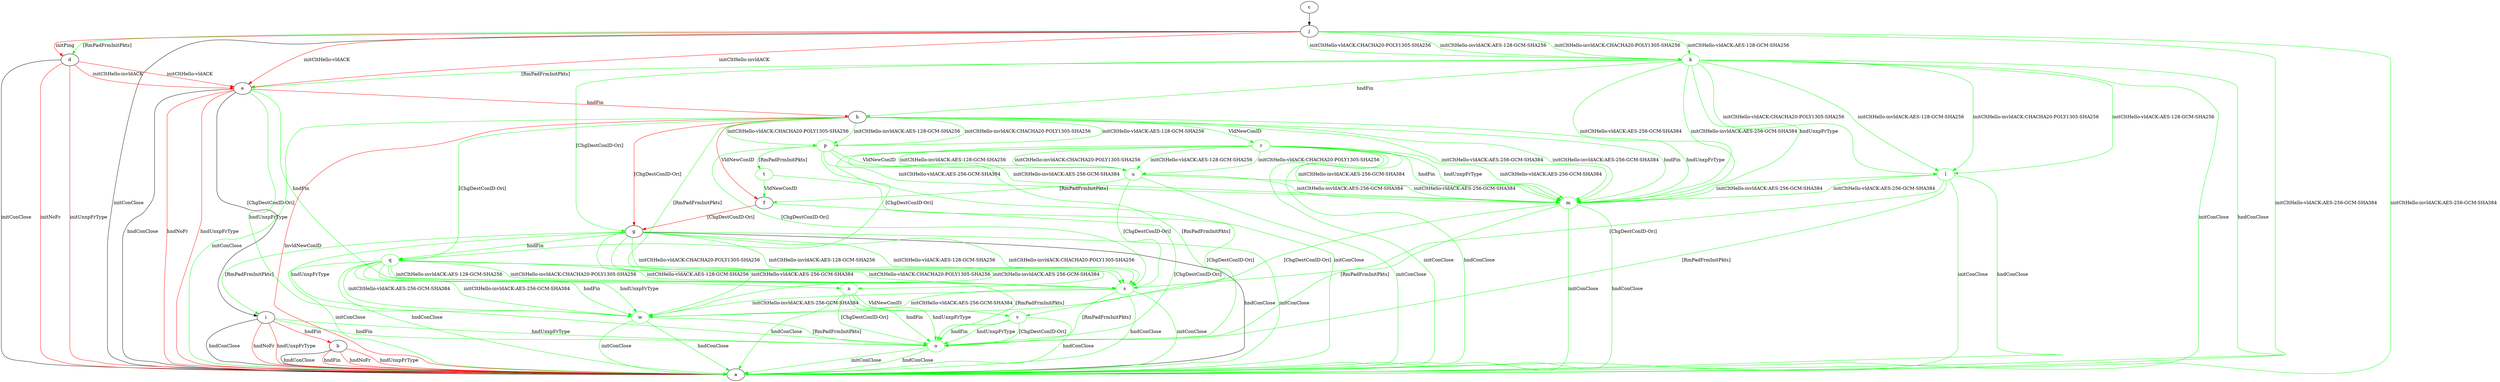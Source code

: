 digraph "" {
	b -> a	[key=0,
		label="hndConClose "];
	b -> a	[key=1,
		color=red,
		label="hndFin "];
	b -> a	[key=2,
		color=red,
		label="hndNoFr "];
	b -> a	[key=3,
		color=red,
		label="hndUnxpFrType "];
	c -> j	[key=0];
	d -> a	[key=0,
		label="initConClose "];
	d -> a	[key=1,
		color=red,
		label="initNoFr "];
	d -> a	[key=2,
		color=red,
		label="initUnxpFrType "];
	d -> e	[key=0,
		color=red,
		label="initCltHello-vldACK "];
	d -> e	[key=1,
		color=red,
		label="initCltHello-invldACK "];
	e -> a	[key=0,
		label="hndConClose "];
	e -> a	[key=1,
		color=red,
		label="hndNoFr "];
	e -> a	[key=2,
		color=red,
		label="hndUnxpFrType "];
	e -> h	[key=0,
		color=red,
		label="hndFin "];
	e -> i	[key=0,
		label="[ChgDestConID-Ori] "];
	n	[color=green];
	e -> n	[key=0,
		color=green,
		label="hndFin "];
	o	[color=green];
	e -> o	[key=0,
		color=green,
		label="hndUnxpFrType "];
	f -> g	[key=0,
		color=red,
		label="[ChgDestConID-Ori] "];
	f -> o	[key=0,
		color=green,
		label="[ChgDestConID-Ori] "];
	g -> a	[key=0,
		label="hndConClose "];
	g -> a	[key=1,
		color=green,
		label="initConClose "];
	g -> i	[key=0,
		color=green,
		label="[RmPadFrmInitPkts] "];
	q	[color=green];
	g -> q	[key=0,
		color=green,
		label="hndFin "];
	s	[color=green];
	g -> s	[key=0,
		color=green,
		label="initCltHello-vldACK:AES-128-GCM-SHA256 "];
	g -> s	[key=1,
		color=green,
		label="initCltHello-vldACK:CHACHA20-POLY1305-SHA256 "];
	g -> s	[key=2,
		color=green,
		label="initCltHello-invldACK:AES-128-GCM-SHA256 "];
	g -> s	[key=3,
		color=green,
		label="initCltHello-invldACK:CHACHA20-POLY1305-SHA256 "];
	w	[color=green];
	g -> w	[key=0,
		color=green,
		label="initCltHello-vldACK:AES-256-GCM-SHA384 "];
	g -> w	[key=1,
		color=green,
		label="initCltHello-invldACK:AES-256-GCM-SHA384 "];
	g -> w	[key=2,
		color=green,
		label="hndUnxpFrType "];
	h -> a	[key=0,
		color=green,
		label="initConClose "];
	h -> a	[key=1,
		color=red,
		label="InvldNewConID "];
	h -> f	[key=0,
		color=red,
		label="VldNewConID "];
	h -> g	[key=0,
		color=red,
		label="[ChgDestConID-Ori] "];
	m	[color=green];
	h -> m	[key=0,
		color=green,
		label="initCltHello-vldACK:AES-256-GCM-SHA384 "];
	h -> m	[key=1,
		color=green,
		label="initCltHello-invldACK:AES-256-GCM-SHA384 "];
	h -> m	[key=2,
		color=green,
		label="hndFin "];
	h -> m	[key=3,
		color=green,
		label="hndUnxpFrType "];
	h -> n	[key=0,
		color=green,
		label="[RmPadFrmInitPkts] "];
	p	[color=green];
	h -> p	[key=0,
		color=green,
		label="initCltHello-vldACK:AES-128-GCM-SHA256 "];
	h -> p	[key=1,
		color=green,
		label="initCltHello-vldACK:CHACHA20-POLY1305-SHA256 "];
	h -> p	[key=2,
		color=green,
		label="initCltHello-invldACK:AES-128-GCM-SHA256 "];
	h -> p	[key=3,
		color=green,
		label="initCltHello-invldACK:CHACHA20-POLY1305-SHA256 "];
	h -> q	[key=0,
		color=green,
		label="[ChgDestConID-Ori] "];
	r	[color=green];
	h -> r	[key=0,
		color=green,
		label="VldNewConID "];
	i -> a	[key=0,
		label="hndConClose "];
	i -> a	[key=1,
		color=red,
		label="hndNoFr "];
	i -> a	[key=2,
		color=red,
		label="hndUnxpFrType "];
	i -> b	[key=0,
		color=red,
		label="hndFin "];
	i -> o	[key=0,
		color=green,
		label="hndFin "];
	i -> o	[key=1,
		color=green,
		label="hndUnxpFrType "];
	j -> a	[key=0,
		label="initConClose "];
	j -> a	[key=1,
		color=green,
		label="initCltHello-vldACK:AES-256-GCM-SHA384 "];
	j -> a	[key=2,
		color=green,
		label="initCltHello-invldACK:AES-256-GCM-SHA384 "];
	j -> d	[key=0,
		color=green,
		label="[RmPadFrmInitPkts] "];
	j -> d	[key=1,
		color=red,
		label="initPing "];
	j -> e	[key=0,
		color=red,
		label="initCltHello-vldACK "];
	j -> e	[key=1,
		color=red,
		label="initCltHello-invldACK "];
	k	[color=green];
	j -> k	[key=0,
		color=green,
		label="initCltHello-vldACK:AES-128-GCM-SHA256 "];
	j -> k	[key=1,
		color=green,
		label="initCltHello-vldACK:CHACHA20-POLY1305-SHA256 "];
	j -> k	[key=2,
		color=green,
		label="initCltHello-invldACK:AES-128-GCM-SHA256 "];
	j -> k	[key=3,
		color=green,
		label="initCltHello-invldACK:CHACHA20-POLY1305-SHA256 "];
	k -> a	[key=0,
		color=green,
		label="initConClose "];
	k -> a	[key=1,
		color=green,
		label="hndConClose "];
	k -> e	[key=0,
		color=green,
		label="[RmPadFrmInitPkts] "];
	k -> g	[key=0,
		color=green,
		label="[ChgDestConID-Ori] "];
	k -> h	[key=0,
		color=green,
		label="hndFin "];
	l	[color=green];
	k -> l	[key=0,
		color=green,
		label="initCltHello-vldACK:AES-128-GCM-SHA256 "];
	k -> l	[key=1,
		color=green,
		label="initCltHello-vldACK:CHACHA20-POLY1305-SHA256 "];
	k -> l	[key=2,
		color=green,
		label="initCltHello-invldACK:AES-128-GCM-SHA256 "];
	k -> l	[key=3,
		color=green,
		label="initCltHello-invldACK:CHACHA20-POLY1305-SHA256 "];
	k -> m	[key=0,
		color=green,
		label="initCltHello-vldACK:AES-256-GCM-SHA384 "];
	k -> m	[key=1,
		color=green,
		label="initCltHello-invldACK:AES-256-GCM-SHA384 "];
	k -> m	[key=2,
		color=green,
		label="hndUnxpFrType "];
	l -> a	[key=0,
		color=green,
		label="initConClose "];
	l -> a	[key=1,
		color=green,
		label="hndConClose "];
	l -> m	[key=0,
		color=green,
		label="initCltHello-vldACK:AES-256-GCM-SHA384 "];
	l -> m	[key=1,
		color=green,
		label="initCltHello-invldACK:AES-256-GCM-SHA384 "];
	l -> o	[key=0,
		color=green,
		label="[RmPadFrmInitPkts] "];
	l -> s	[key=0,
		color=green,
		label="[ChgDestConID-Ori] "];
	m -> a	[key=0,
		color=green,
		label="initConClose "];
	m -> a	[key=1,
		color=green,
		label="hndConClose "];
	m -> o	[key=0,
		color=green,
		label="[RmPadFrmInitPkts] "];
	m -> w	[key=0,
		color=green,
		label="[ChgDestConID-Ori] "];
	n -> a	[key=0,
		color=green,
		label="hndConClose "];
	n -> o	[key=0,
		color=green,
		label="hndFin "];
	n -> o	[key=1,
		color=green,
		label="hndUnxpFrType "];
	n -> o	[key=2,
		color=green,
		label="[ChgDestConID-Ori] "];
	v	[color=green];
	n -> v	[key=0,
		color=green,
		label="VldNewConID "];
	o -> a	[key=0,
		color=green,
		label="initConClose "];
	o -> a	[key=1,
		color=green,
		label="hndConClose "];
	p -> a	[key=0,
		color=green,
		label="initConClose "];
	p -> m	[key=0,
		color=green,
		label="initCltHello-vldACK:AES-256-GCM-SHA384 "];
	p -> m	[key=1,
		color=green,
		label="initCltHello-invldACK:AES-256-GCM-SHA384 "];
	p -> s	[key=0,
		color=green,
		label="[ChgDestConID-Ori] "];
	t	[color=green];
	p -> t	[key=0,
		color=green,
		label="[RmPadFrmInitPkts] "];
	u	[color=green];
	p -> u	[key=0,
		color=green,
		label="VldNewConID "];
	q -> a	[key=0,
		color=green,
		label="initConClose "];
	q -> a	[key=1,
		color=green,
		label="hndConClose "];
	q -> o	[key=0,
		color=green,
		label="[RmPadFrmInitPkts] "];
	q -> s	[key=0,
		color=green,
		label="initCltHello-vldACK:AES-128-GCM-SHA256 "];
	q -> s	[key=1,
		color=green,
		label="initCltHello-vldACK:CHACHA20-POLY1305-SHA256 "];
	q -> s	[key=2,
		color=green,
		label="initCltHello-invldACK:AES-128-GCM-SHA256 "];
	q -> s	[key=3,
		color=green,
		label="initCltHello-invldACK:CHACHA20-POLY1305-SHA256 "];
	q -> w	[key=0,
		color=green,
		label="initCltHello-vldACK:AES-256-GCM-SHA384 "];
	q -> w	[key=1,
		color=green,
		label="initCltHello-invldACK:AES-256-GCM-SHA384 "];
	q -> w	[key=2,
		color=green,
		label="hndFin "];
	q -> w	[key=3,
		color=green,
		label="hndUnxpFrType "];
	r -> a	[key=0,
		color=green,
		label="initConClose "];
	r -> a	[key=1,
		color=green,
		label="hndConClose "];
	r -> m	[key=0,
		color=green,
		label="initCltHello-vldACK:AES-256-GCM-SHA384 "];
	r -> m	[key=1,
		color=green,
		label="initCltHello-invldACK:AES-256-GCM-SHA384 "];
	r -> m	[key=2,
		color=green,
		label="hndFin "];
	r -> m	[key=3,
		color=green,
		label="hndUnxpFrType "];
	r -> q	[key=0,
		color=green,
		label="[ChgDestConID-Ori] "];
	r -> u	[key=0,
		color=green,
		label="initCltHello-vldACK:AES-128-GCM-SHA256 "];
	r -> u	[key=1,
		color=green,
		label="initCltHello-vldACK:CHACHA20-POLY1305-SHA256 "];
	r -> u	[key=2,
		color=green,
		label="initCltHello-invldACK:AES-128-GCM-SHA256 "];
	r -> u	[key=3,
		color=green,
		label="initCltHello-invldACK:CHACHA20-POLY1305-SHA256 "];
	r -> v	[key=0,
		color=green,
		label="[RmPadFrmInitPkts] "];
	s -> a	[key=0,
		color=green,
		label="initConClose "];
	s -> a	[key=1,
		color=green,
		label="hndConClose "];
	s -> o	[key=0,
		color=green,
		label="[RmPadFrmInitPkts] "];
	s -> w	[key=0,
		color=green,
		label="initCltHello-vldACK:AES-256-GCM-SHA384 "];
	s -> w	[key=1,
		color=green,
		label="initCltHello-invldACK:AES-256-GCM-SHA384 "];
	t -> f	[key=0,
		color=green,
		label="VldNewConID "];
	t -> o	[key=0,
		color=green,
		label="[ChgDestConID-Ori] "];
	u -> a	[key=0,
		color=green,
		label="initConClose "];
	u -> f	[key=0,
		color=green,
		label="[RmPadFrmInitPkts] "];
	u -> m	[key=0,
		color=green,
		label="initCltHello-vldACK:AES-256-GCM-SHA384 "];
	u -> m	[key=1,
		color=green,
		label="initCltHello-invldACK:AES-256-GCM-SHA384 "];
	u -> s	[key=0,
		color=green,
		label="[ChgDestConID-Ori] "];
	v -> a	[key=0,
		color=green,
		label="hndConClose "];
	v -> o	[key=0,
		color=green,
		label="hndFin "];
	v -> o	[key=1,
		color=green,
		label="hndUnxpFrType "];
	v -> o	[key=2,
		color=green,
		label="[ChgDestConID-Ori] "];
	w -> a	[key=0,
		color=green,
		label="initConClose "];
	w -> a	[key=1,
		color=green,
		label="hndConClose "];
	w -> o	[key=0,
		color=green,
		label="[RmPadFrmInitPkts] "];
}
